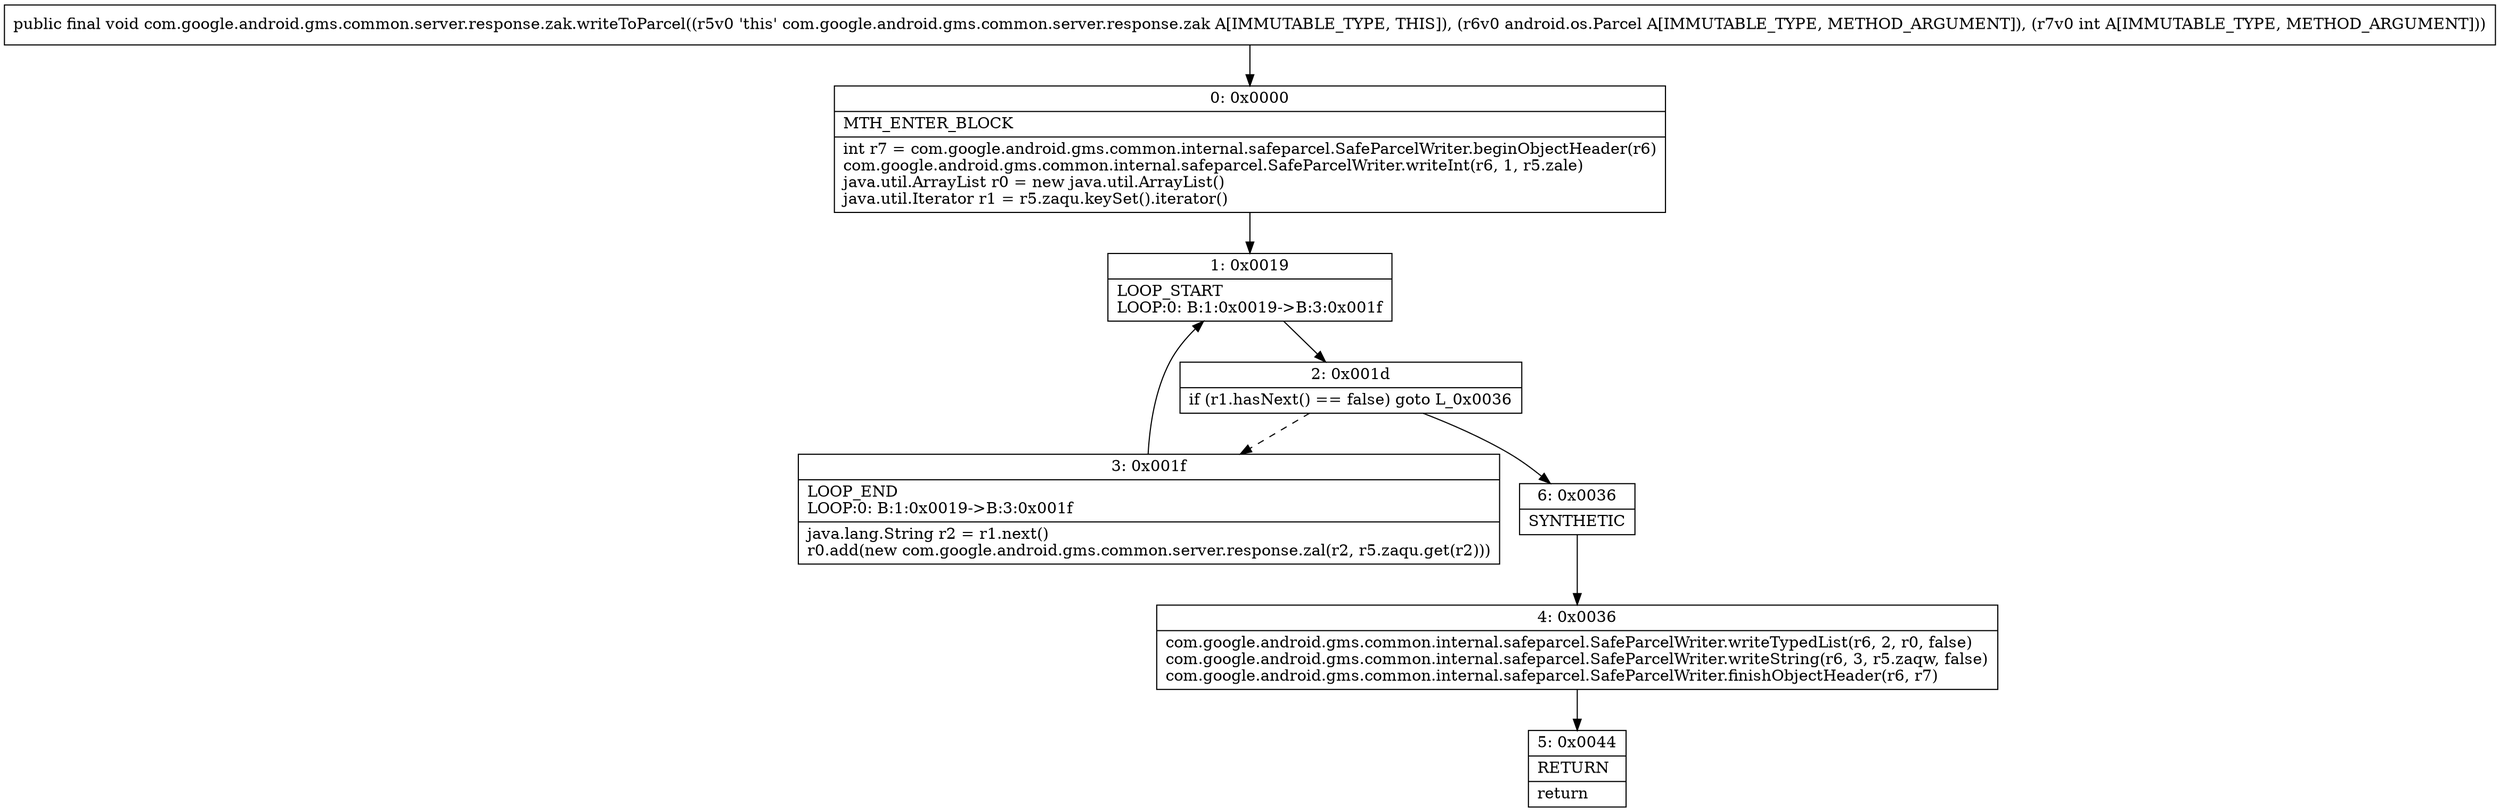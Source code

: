 digraph "CFG forcom.google.android.gms.common.server.response.zak.writeToParcel(Landroid\/os\/Parcel;I)V" {
Node_0 [shape=record,label="{0\:\ 0x0000|MTH_ENTER_BLOCK\l|int r7 = com.google.android.gms.common.internal.safeparcel.SafeParcelWriter.beginObjectHeader(r6)\lcom.google.android.gms.common.internal.safeparcel.SafeParcelWriter.writeInt(r6, 1, r5.zale)\ljava.util.ArrayList r0 = new java.util.ArrayList()\ljava.util.Iterator r1 = r5.zaqu.keySet().iterator()\l}"];
Node_1 [shape=record,label="{1\:\ 0x0019|LOOP_START\lLOOP:0: B:1:0x0019\-\>B:3:0x001f\l}"];
Node_2 [shape=record,label="{2\:\ 0x001d|if (r1.hasNext() == false) goto L_0x0036\l}"];
Node_3 [shape=record,label="{3\:\ 0x001f|LOOP_END\lLOOP:0: B:1:0x0019\-\>B:3:0x001f\l|java.lang.String r2 = r1.next()\lr0.add(new com.google.android.gms.common.server.response.zal(r2, r5.zaqu.get(r2)))\l}"];
Node_4 [shape=record,label="{4\:\ 0x0036|com.google.android.gms.common.internal.safeparcel.SafeParcelWriter.writeTypedList(r6, 2, r0, false)\lcom.google.android.gms.common.internal.safeparcel.SafeParcelWriter.writeString(r6, 3, r5.zaqw, false)\lcom.google.android.gms.common.internal.safeparcel.SafeParcelWriter.finishObjectHeader(r6, r7)\l}"];
Node_5 [shape=record,label="{5\:\ 0x0044|RETURN\l|return\l}"];
Node_6 [shape=record,label="{6\:\ 0x0036|SYNTHETIC\l}"];
MethodNode[shape=record,label="{public final void com.google.android.gms.common.server.response.zak.writeToParcel((r5v0 'this' com.google.android.gms.common.server.response.zak A[IMMUTABLE_TYPE, THIS]), (r6v0 android.os.Parcel A[IMMUTABLE_TYPE, METHOD_ARGUMENT]), (r7v0 int A[IMMUTABLE_TYPE, METHOD_ARGUMENT])) }"];
MethodNode -> Node_0;
Node_0 -> Node_1;
Node_1 -> Node_2;
Node_2 -> Node_3[style=dashed];
Node_2 -> Node_6;
Node_3 -> Node_1;
Node_4 -> Node_5;
Node_6 -> Node_4;
}

